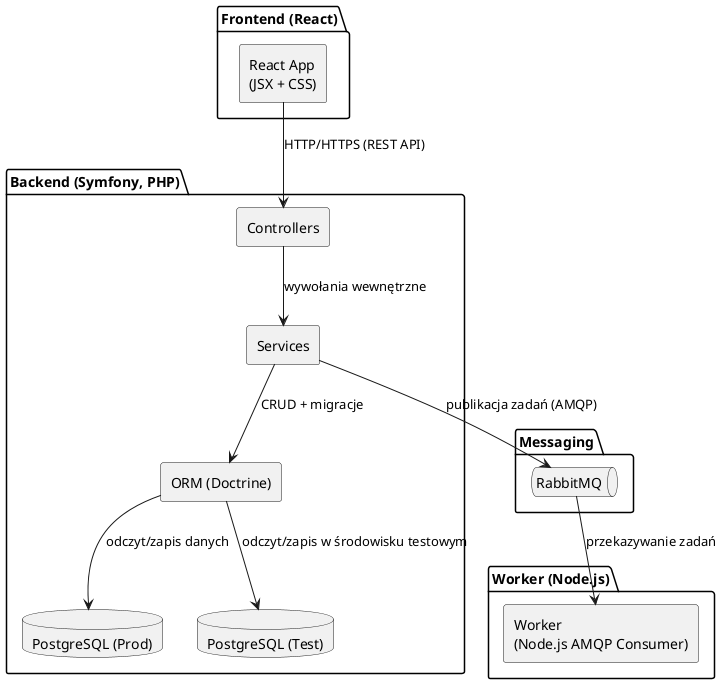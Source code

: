 @startuml
!define RECTANGLE component
skinparam componentStyle rectangle
skinparam databaseStyle cylinder
skinparam queueStyle cylinder

' Pakiet: Frontend
package "Frontend (React)" {
    RECTANGLE "React App\n(JSX + CSS)" as Frontend
}

' Pakiet: Backend
package "Backend (Symfony, PHP)" {
    RECTANGLE "Controllers" as Controllers
    RECTANGLE "Services" as Services
    RECTANGLE "ORM (Doctrine)" as ORM
    database "PostgreSQL (Prod)" as DB_Prod
    database "PostgreSQL (Test)" as DB_Test
}

' Pakiet: Messaging
package "Messaging" {
    queue "RabbitMQ" as MQ
}

' Pakiet: Worker
package "Worker (Node.js)" {
    RECTANGLE "Worker\n(Node.js AMQP Consumer)" as Worker
}

' Relacje między komponentami
Frontend --> Controllers : HTTP/HTTPS (REST API)
Controllers --> Services : wywołania wewnętrzne
Services --> ORM : CRUD + migracje
Services --> MQ : publikacja zadań (AMQP)
ORM --> DB_Prod : odczyt/zapis danych
ORM --> DB_Test : odczyt/zapis w środowisku testowym
MQ --> Worker : przekazywanie zadań

@enduml
